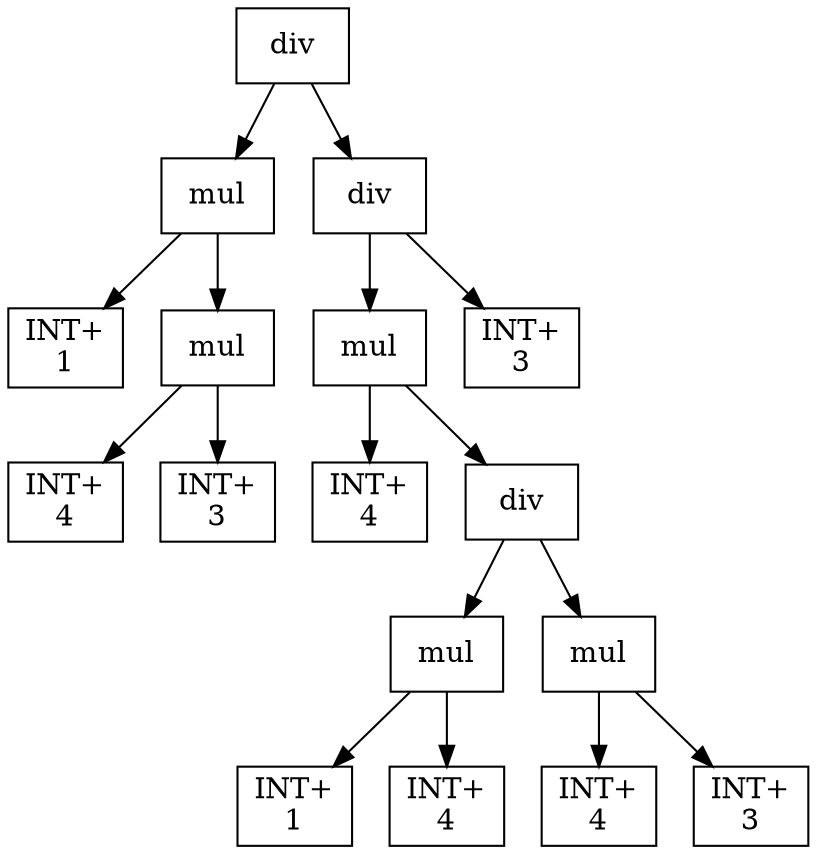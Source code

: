 digraph expr {
  node [shape=box];
  n1 [label="div"];
  n2 [label="mul"];
  n3 [label="INT+\n1"];
  n4 [label="mul"];
  n5 [label="INT+\n4"];
  n6 [label="INT+\n3"];
  n4 -> n5;
  n4 -> n6;
  n2 -> n3;
  n2 -> n4;
  n7 [label="div"];
  n8 [label="mul"];
  n9 [label="INT+\n4"];
  n10 [label="div"];
  n11 [label="mul"];
  n12 [label="INT+\n1"];
  n13 [label="INT+\n4"];
  n11 -> n12;
  n11 -> n13;
  n14 [label="mul"];
  n15 [label="INT+\n4"];
  n16 [label="INT+\n3"];
  n14 -> n15;
  n14 -> n16;
  n10 -> n11;
  n10 -> n14;
  n8 -> n9;
  n8 -> n10;
  n17 [label="INT+\n3"];
  n7 -> n8;
  n7 -> n17;
  n1 -> n2;
  n1 -> n7;
}
